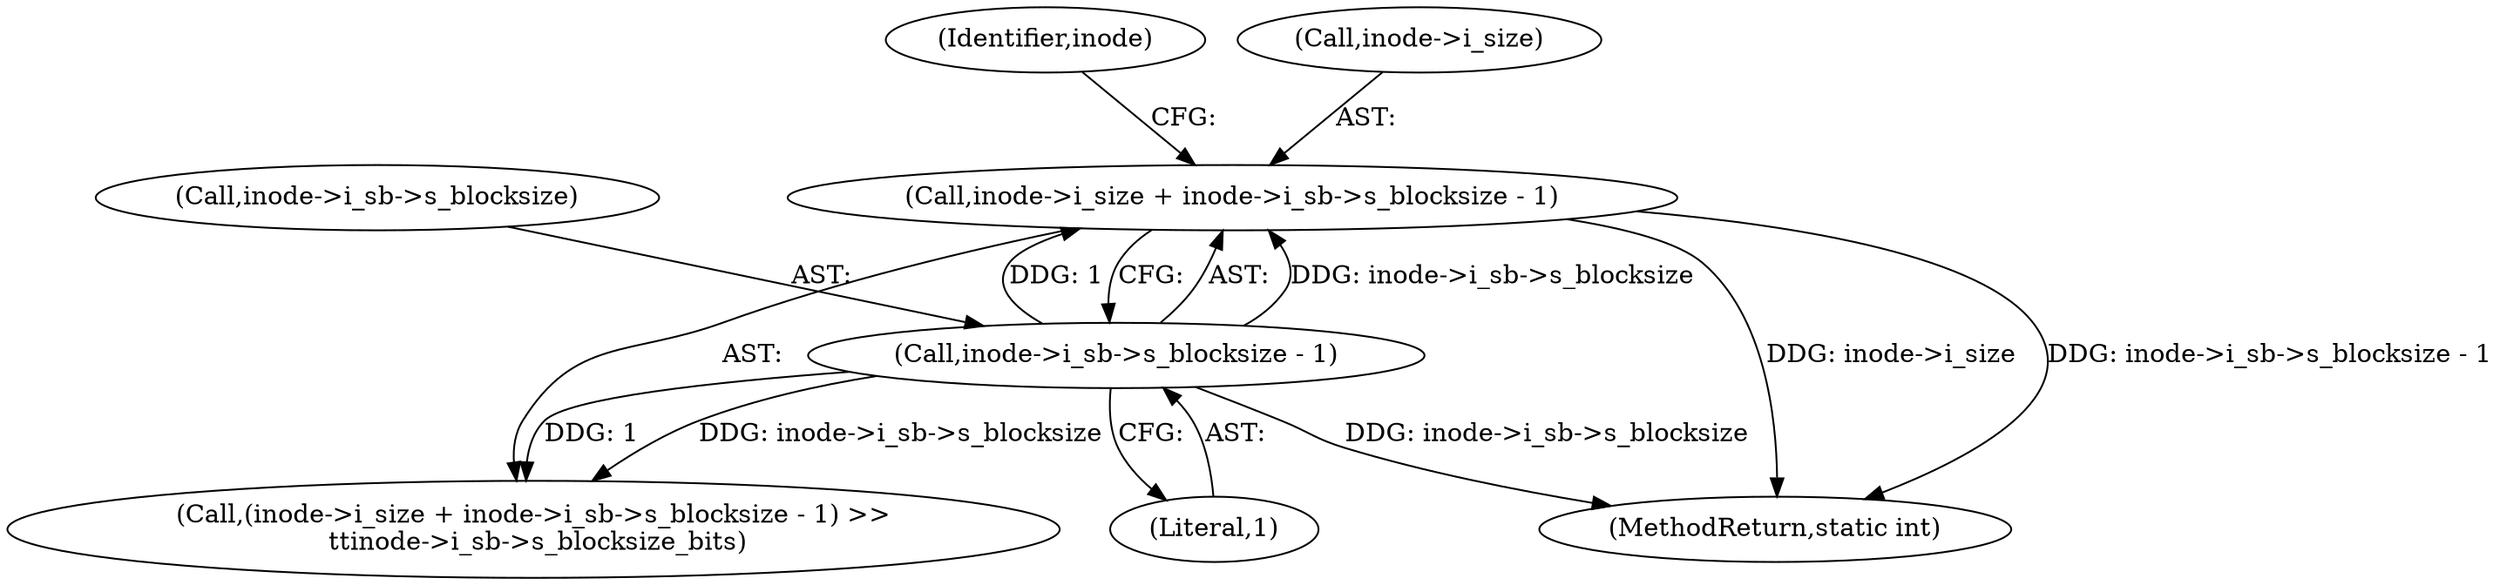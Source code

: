 digraph "0_linux_667eff35a1f56fa74ce98a0c7c29a40adc1ba4e3_0@pointer" {
"1000164" [label="(Call,inode->i_size + inode->i_sb->s_blocksize - 1)"];
"1000168" [label="(Call,inode->i_sb->s_blocksize - 1)"];
"1000177" [label="(Identifier,inode)"];
"1000164" [label="(Call,inode->i_size + inode->i_sb->s_blocksize - 1)"];
"1000174" [label="(Literal,1)"];
"1000168" [label="(Call,inode->i_sb->s_blocksize - 1)"];
"1000666" [label="(MethodReturn,static int)"];
"1000165" [label="(Call,inode->i_size)"];
"1000163" [label="(Call,(inode->i_size + inode->i_sb->s_blocksize - 1) >>\n \t\tinode->i_sb->s_blocksize_bits)"];
"1000169" [label="(Call,inode->i_sb->s_blocksize)"];
"1000164" -> "1000163"  [label="AST: "];
"1000164" -> "1000168"  [label="CFG: "];
"1000165" -> "1000164"  [label="AST: "];
"1000168" -> "1000164"  [label="AST: "];
"1000177" -> "1000164"  [label="CFG: "];
"1000164" -> "1000666"  [label="DDG: inode->i_sb->s_blocksize - 1"];
"1000164" -> "1000666"  [label="DDG: inode->i_size"];
"1000168" -> "1000164"  [label="DDG: inode->i_sb->s_blocksize"];
"1000168" -> "1000164"  [label="DDG: 1"];
"1000168" -> "1000174"  [label="CFG: "];
"1000169" -> "1000168"  [label="AST: "];
"1000174" -> "1000168"  [label="AST: "];
"1000168" -> "1000666"  [label="DDG: inode->i_sb->s_blocksize"];
"1000168" -> "1000163"  [label="DDG: inode->i_sb->s_blocksize"];
"1000168" -> "1000163"  [label="DDG: 1"];
}
